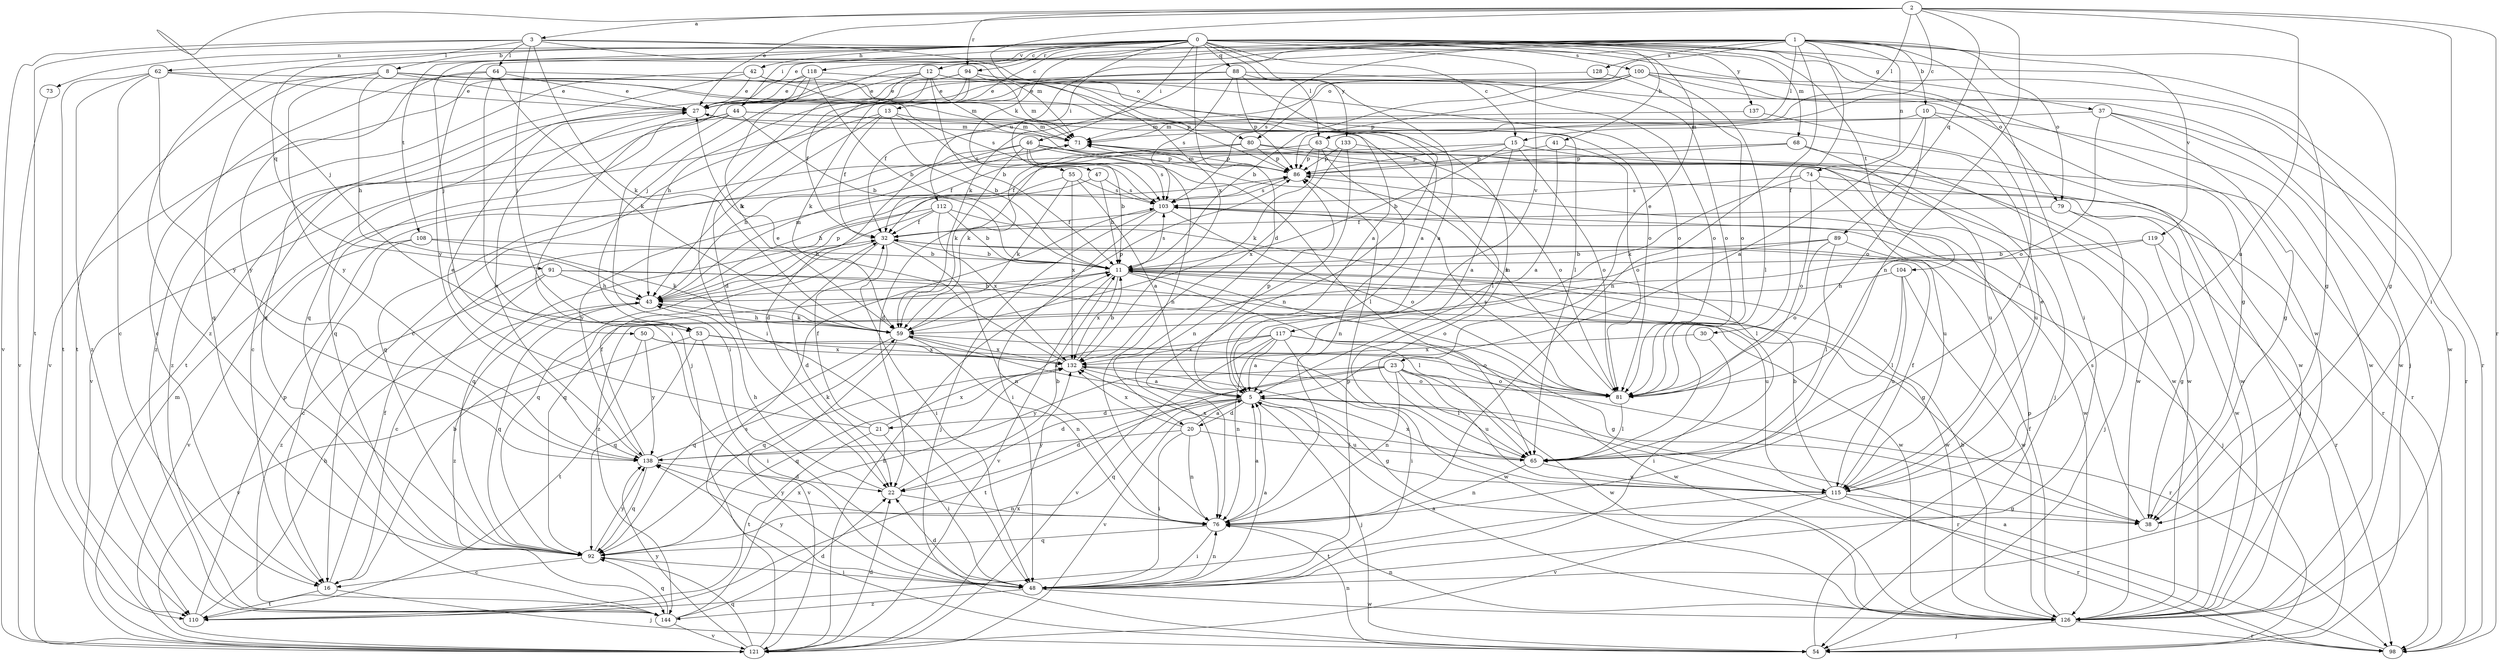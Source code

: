strict digraph  {
0;
1;
2;
3;
5;
8;
10;
11;
12;
13;
15;
16;
20;
21;
22;
23;
27;
30;
32;
37;
38;
41;
42;
43;
44;
46;
47;
48;
50;
53;
54;
55;
59;
62;
63;
64;
65;
68;
71;
73;
74;
76;
79;
80;
81;
86;
88;
89;
91;
92;
94;
98;
100;
103;
104;
108;
110;
112;
115;
117;
118;
119;
121;
126;
128;
132;
133;
137;
138;
144;
0 -> 8  [label=b];
0 -> 12  [label=c];
0 -> 13  [label=c];
0 -> 15  [label=c];
0 -> 20  [label=d];
0 -> 23  [label=e];
0 -> 37  [label=g];
0 -> 38  [label=g];
0 -> 41  [label=h];
0 -> 42  [label=h];
0 -> 44  [label=i];
0 -> 46  [label=i];
0 -> 47  [label=i];
0 -> 50  [label=j];
0 -> 55  [label=k];
0 -> 62  [label=l];
0 -> 63  [label=l];
0 -> 68  [label=m];
0 -> 73  [label=n];
0 -> 79  [label=o];
0 -> 88  [label=q];
0 -> 94  [label=r];
0 -> 100  [label=s];
0 -> 104  [label=t];
0 -> 108  [label=t];
0 -> 117  [label=v];
0 -> 118  [label=v];
0 -> 133  [label=y];
0 -> 137  [label=y];
1 -> 10  [label=b];
1 -> 27  [label=e];
1 -> 30  [label=f];
1 -> 38  [label=g];
1 -> 48  [label=i];
1 -> 53  [label=j];
1 -> 59  [label=k];
1 -> 63  [label=l];
1 -> 74  [label=n];
1 -> 76  [label=n];
1 -> 79  [label=o];
1 -> 80  [label=o];
1 -> 103  [label=s];
1 -> 112  [label=u];
1 -> 119  [label=v];
1 -> 128  [label=x];
1 -> 138  [label=y];
1 -> 144  [label=z];
2 -> 3  [label=a];
2 -> 15  [label=c];
2 -> 27  [label=e];
2 -> 48  [label=i];
2 -> 53  [label=j];
2 -> 63  [label=l];
2 -> 76  [label=n];
2 -> 89  [label=q];
2 -> 94  [label=r];
2 -> 98  [label=r];
2 -> 115  [label=u];
2 -> 132  [label=x];
3 -> 53  [label=j];
3 -> 59  [label=k];
3 -> 64  [label=l];
3 -> 71  [label=m];
3 -> 80  [label=o];
3 -> 91  [label=q];
3 -> 110  [label=t];
3 -> 121  [label=v];
3 -> 126  [label=w];
5 -> 20  [label=d];
5 -> 21  [label=d];
5 -> 22  [label=d];
5 -> 38  [label=g];
5 -> 54  [label=j];
5 -> 59  [label=k];
5 -> 86  [label=p];
5 -> 92  [label=q];
5 -> 98  [label=r];
5 -> 115  [label=u];
5 -> 121  [label=v];
8 -> 27  [label=e];
8 -> 43  [label=h];
8 -> 71  [label=m];
8 -> 81  [label=o];
8 -> 92  [label=q];
8 -> 110  [label=t];
8 -> 138  [label=y];
10 -> 5  [label=a];
10 -> 65  [label=l];
10 -> 71  [label=m];
10 -> 81  [label=o];
10 -> 126  [label=w];
11 -> 43  [label=h];
11 -> 65  [label=l];
11 -> 81  [label=o];
11 -> 103  [label=s];
11 -> 115  [label=u];
11 -> 121  [label=v];
11 -> 126  [label=w];
11 -> 132  [label=x];
12 -> 11  [label=b];
12 -> 27  [label=e];
12 -> 32  [label=f];
12 -> 48  [label=i];
12 -> 65  [label=l];
12 -> 76  [label=n];
12 -> 81  [label=o];
12 -> 92  [label=q];
13 -> 11  [label=b];
13 -> 32  [label=f];
13 -> 43  [label=h];
13 -> 71  [label=m];
13 -> 103  [label=s];
13 -> 121  [label=v];
15 -> 5  [label=a];
15 -> 11  [label=b];
15 -> 32  [label=f];
15 -> 54  [label=j];
15 -> 81  [label=o];
15 -> 86  [label=p];
16 -> 11  [label=b];
16 -> 32  [label=f];
16 -> 54  [label=j];
16 -> 110  [label=t];
20 -> 5  [label=a];
20 -> 48  [label=i];
20 -> 65  [label=l];
20 -> 76  [label=n];
20 -> 132  [label=x];
20 -> 138  [label=y];
21 -> 27  [label=e];
21 -> 32  [label=f];
21 -> 48  [label=i];
21 -> 110  [label=t];
21 -> 132  [label=x];
22 -> 11  [label=b];
22 -> 43  [label=h];
22 -> 76  [label=n];
23 -> 22  [label=d];
23 -> 65  [label=l];
23 -> 76  [label=n];
23 -> 81  [label=o];
23 -> 110  [label=t];
23 -> 115  [label=u];
23 -> 126  [label=w];
23 -> 138  [label=y];
27 -> 71  [label=m];
27 -> 144  [label=z];
30 -> 48  [label=i];
30 -> 132  [label=x];
32 -> 11  [label=b];
32 -> 22  [label=d];
32 -> 48  [label=i];
32 -> 76  [label=n];
32 -> 92  [label=q];
37 -> 38  [label=g];
37 -> 71  [label=m];
37 -> 81  [label=o];
37 -> 98  [label=r];
37 -> 126  [label=w];
38 -> 103  [label=s];
41 -> 5  [label=a];
41 -> 81  [label=o];
41 -> 86  [label=p];
42 -> 5  [label=a];
42 -> 27  [label=e];
42 -> 86  [label=p];
42 -> 92  [label=q];
42 -> 144  [label=z];
43 -> 59  [label=k];
43 -> 71  [label=m];
43 -> 86  [label=p];
43 -> 92  [label=q];
43 -> 144  [label=z];
44 -> 11  [label=b];
44 -> 16  [label=c];
44 -> 48  [label=i];
44 -> 65  [label=l];
44 -> 71  [label=m];
44 -> 92  [label=q];
44 -> 110  [label=t];
46 -> 11  [label=b];
46 -> 22  [label=d];
46 -> 43  [label=h];
46 -> 59  [label=k];
46 -> 65  [label=l];
46 -> 86  [label=p];
46 -> 103  [label=s];
46 -> 126  [label=w];
47 -> 11  [label=b];
47 -> 43  [label=h];
47 -> 103  [label=s];
48 -> 5  [label=a];
48 -> 22  [label=d];
48 -> 76  [label=n];
48 -> 86  [label=p];
48 -> 126  [label=w];
48 -> 138  [label=y];
48 -> 144  [label=z];
50 -> 110  [label=t];
50 -> 126  [label=w];
50 -> 132  [label=x];
50 -> 138  [label=y];
53 -> 48  [label=i];
53 -> 81  [label=o];
53 -> 92  [label=q];
53 -> 121  [label=v];
53 -> 132  [label=x];
54 -> 76  [label=n];
54 -> 86  [label=p];
55 -> 5  [label=a];
55 -> 59  [label=k];
55 -> 103  [label=s];
55 -> 132  [label=x];
55 -> 138  [label=y];
59 -> 43  [label=h];
59 -> 76  [label=n];
59 -> 86  [label=p];
59 -> 92  [label=q];
59 -> 98  [label=r];
59 -> 121  [label=v];
59 -> 132  [label=x];
62 -> 5  [label=a];
62 -> 16  [label=c];
62 -> 27  [label=e];
62 -> 110  [label=t];
62 -> 138  [label=y];
62 -> 144  [label=z];
63 -> 22  [label=d];
63 -> 59  [label=k];
63 -> 76  [label=n];
63 -> 86  [label=p];
63 -> 98  [label=r];
64 -> 16  [label=c];
64 -> 27  [label=e];
64 -> 48  [label=i];
64 -> 59  [label=k];
64 -> 103  [label=s];
64 -> 138  [label=y];
65 -> 76  [label=n];
65 -> 115  [label=u];
65 -> 132  [label=x];
68 -> 86  [label=p];
68 -> 92  [label=q];
68 -> 115  [label=u];
68 -> 126  [label=w];
71 -> 86  [label=p];
71 -> 126  [label=w];
73 -> 121  [label=v];
74 -> 54  [label=j];
74 -> 59  [label=k];
74 -> 81  [label=o];
74 -> 103  [label=s];
74 -> 115  [label=u];
76 -> 5  [label=a];
76 -> 48  [label=i];
76 -> 92  [label=q];
76 -> 138  [label=y];
79 -> 32  [label=f];
79 -> 54  [label=j];
79 -> 126  [label=w];
80 -> 32  [label=f];
80 -> 59  [label=k];
80 -> 86  [label=p];
80 -> 115  [label=u];
80 -> 126  [label=w];
81 -> 65  [label=l];
81 -> 71  [label=m];
81 -> 103  [label=s];
86 -> 71  [label=m];
86 -> 98  [label=r];
86 -> 103  [label=s];
88 -> 5  [label=a];
88 -> 16  [label=c];
88 -> 27  [label=e];
88 -> 76  [label=n];
88 -> 81  [label=o];
88 -> 86  [label=p];
88 -> 103  [label=s];
89 -> 11  [label=b];
89 -> 54  [label=j];
89 -> 65  [label=l];
89 -> 81  [label=o];
89 -> 92  [label=q];
91 -> 16  [label=c];
91 -> 38  [label=g];
91 -> 43  [label=h];
91 -> 126  [label=w];
91 -> 144  [label=z];
92 -> 16  [label=c];
92 -> 48  [label=i];
92 -> 138  [label=y];
94 -> 22  [label=d];
94 -> 27  [label=e];
94 -> 43  [label=h];
94 -> 54  [label=j];
94 -> 59  [label=k];
94 -> 71  [label=m];
94 -> 81  [label=o];
98 -> 5  [label=a];
100 -> 11  [label=b];
100 -> 27  [label=e];
100 -> 32  [label=f];
100 -> 38  [label=g];
100 -> 65  [label=l];
100 -> 86  [label=p];
100 -> 98  [label=r];
100 -> 126  [label=w];
103 -> 32  [label=f];
103 -> 48  [label=i];
103 -> 54  [label=j];
103 -> 81  [label=o];
103 -> 126  [label=w];
104 -> 43  [label=h];
104 -> 65  [label=l];
104 -> 115  [label=u];
104 -> 126  [label=w];
108 -> 11  [label=b];
108 -> 16  [label=c];
108 -> 59  [label=k];
108 -> 121  [label=v];
110 -> 43  [label=h];
110 -> 86  [label=p];
112 -> 11  [label=b];
112 -> 32  [label=f];
112 -> 43  [label=h];
112 -> 65  [label=l];
112 -> 92  [label=q];
112 -> 132  [label=x];
115 -> 11  [label=b];
115 -> 27  [label=e];
115 -> 32  [label=f];
115 -> 38  [label=g];
115 -> 98  [label=r];
115 -> 110  [label=t];
115 -> 121  [label=v];
115 -> 132  [label=x];
117 -> 5  [label=a];
117 -> 38  [label=g];
117 -> 48  [label=i];
117 -> 76  [label=n];
117 -> 92  [label=q];
117 -> 121  [label=v];
117 -> 126  [label=w];
117 -> 132  [label=x];
118 -> 11  [label=b];
118 -> 27  [label=e];
118 -> 54  [label=j];
118 -> 59  [label=k];
118 -> 65  [label=l];
118 -> 121  [label=v];
119 -> 11  [label=b];
119 -> 38  [label=g];
119 -> 98  [label=r];
119 -> 144  [label=z];
121 -> 11  [label=b];
121 -> 22  [label=d];
121 -> 71  [label=m];
121 -> 92  [label=q];
121 -> 103  [label=s];
121 -> 132  [label=x];
121 -> 138  [label=y];
126 -> 5  [label=a];
126 -> 11  [label=b];
126 -> 32  [label=f];
126 -> 54  [label=j];
126 -> 76  [label=n];
126 -> 98  [label=r];
128 -> 27  [label=e];
128 -> 81  [label=o];
132 -> 5  [label=a];
132 -> 11  [label=b];
132 -> 27  [label=e];
132 -> 81  [label=o];
132 -> 92  [label=q];
133 -> 76  [label=n];
133 -> 81  [label=o];
133 -> 86  [label=p];
133 -> 132  [label=x];
137 -> 71  [label=m];
137 -> 126  [label=w];
138 -> 22  [label=d];
138 -> 27  [label=e];
138 -> 32  [label=f];
138 -> 59  [label=k];
138 -> 92  [label=q];
144 -> 22  [label=d];
144 -> 92  [label=q];
144 -> 121  [label=v];
144 -> 132  [label=x];
}
